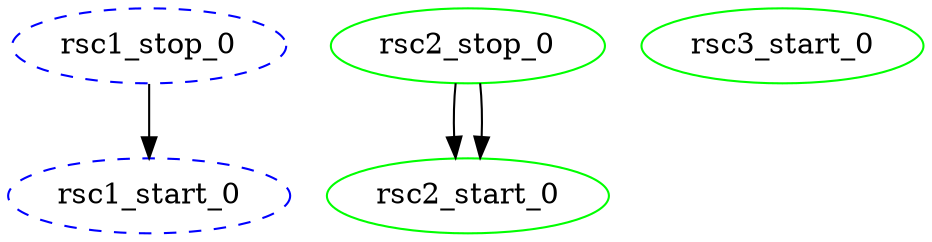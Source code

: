 digraph "g" {
	size = "30,30"
"rsc1_stop_0" [ style="dashed" color="blue" fontcolor="black" ]
"rsc1_start_0" [ style="dashed" color="blue" fontcolor="black" ]
"rsc2_stop_0" [ tooltip="node1" color="green" fontcolor="black" ]
"rsc2_start_0" [ tooltip="node2" color="green" fontcolor="black" ]
"rsc3_start_0" [ tooltip="node1" color="green" fontcolor="black" ]
"rsc1_stop_0" -> "rsc1_start_0"
"rsc2_stop_0" -> "rsc2_start_0"
"rsc2_stop_0" -> "rsc2_start_0"
}
